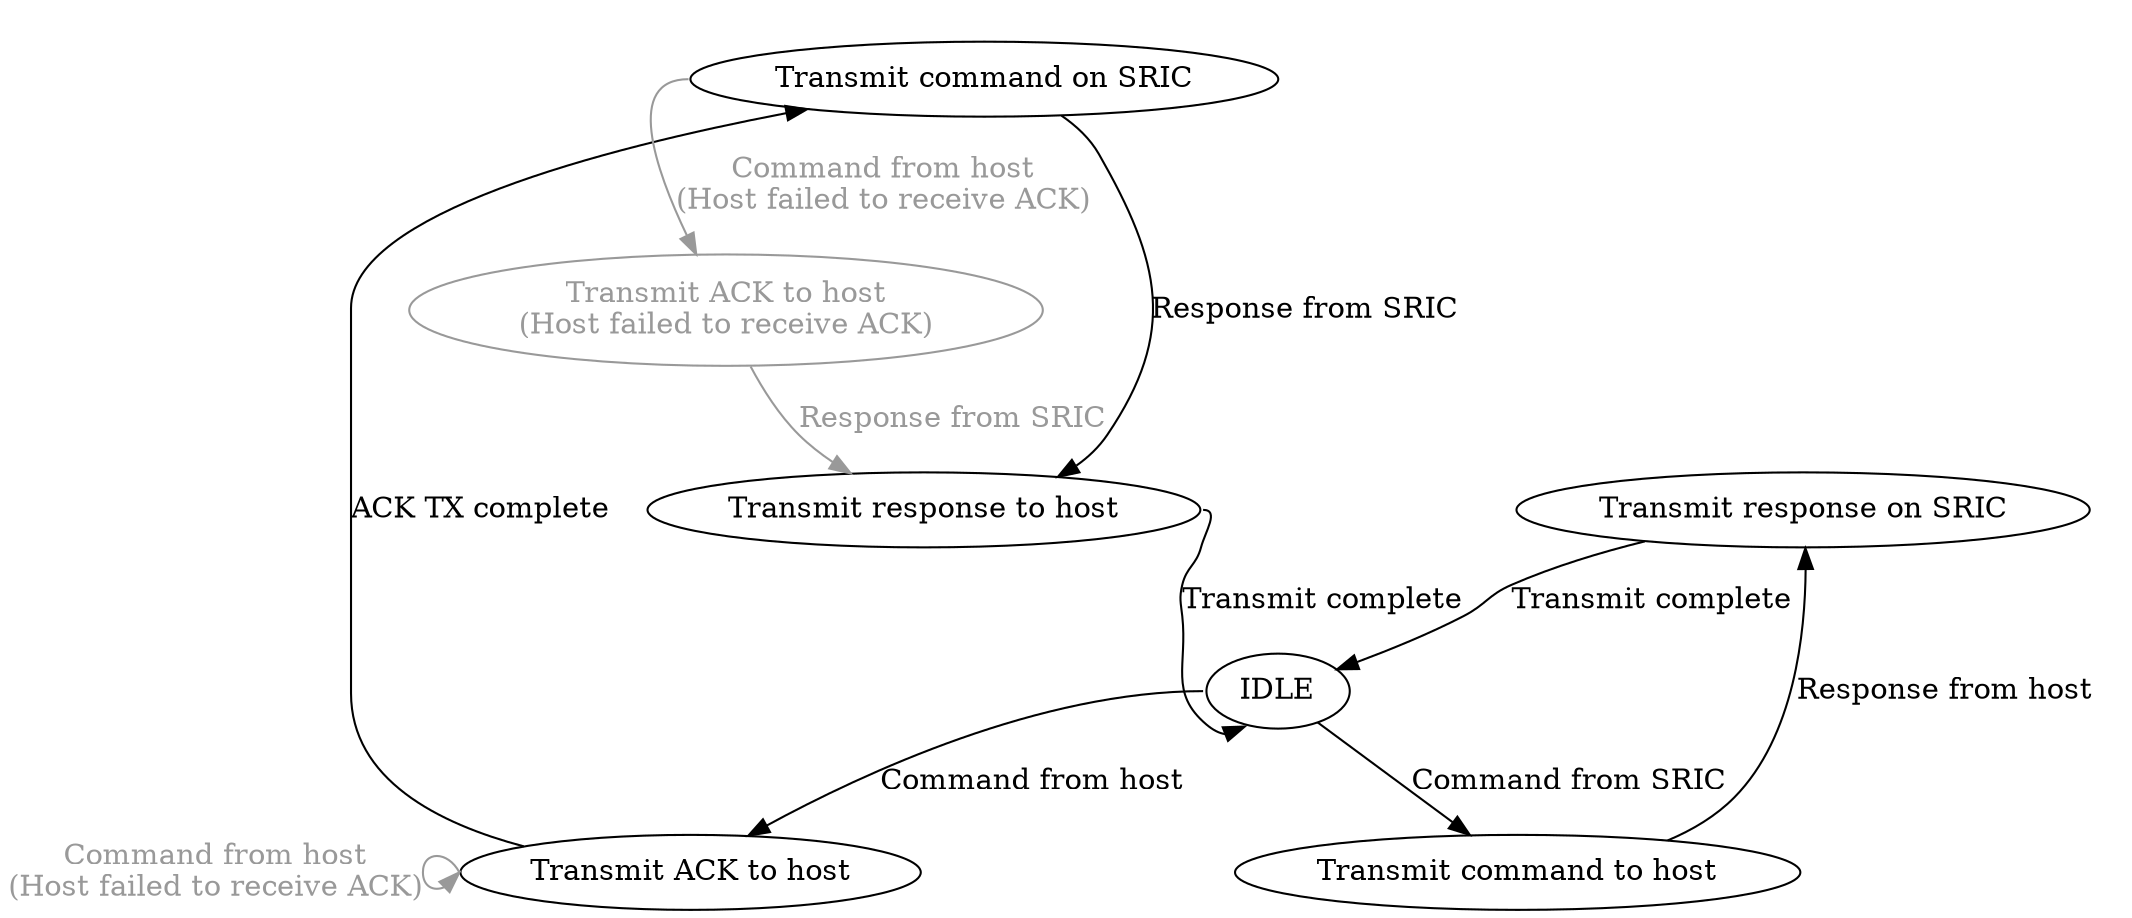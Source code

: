 digraph G {
	IDLE:w -> A [label="Command from host"];
	IDLE -> D [label="Command from SRIC"];
	{ rank = same; IDLE; }

	subgraph cluster0 {
		color = "white";
		A -> A0 [label="ACK TX complete"];
		A0 -> B [label="Response from SRIC"];
		A:w -> A:w [label="Command from host\n(Host failed to receive ACK)",color="#999999",fontcolor="#999999"];

		A0:w -> C [label="Command from host\n(Host failed to receive ACK)",color="#999999",fontcolor="#999999"];
		C -> B [label="Response from SRIC",color="#999999",fontcolor="#999999"];
		B:e -> IDLE:sw [label="Transmit complete"];
	}

	subgraph cluster1 {
		color = "white";

		D -> E [label="Response from host"];
		E -> IDLE [label="Transmit complete"];
	}

	{ rank = same; A; D; }

	A [label="Transmit ACK to host"];
	A0 [label="Transmit command on SRIC"];

	B [label="Transmit response to host"];
	C [label="Transmit ACK to host\n(Host failed to receive ACK)",color="#999999",fontcolor="#999999"];

	D [label="Transmit command to host"];
	E [label="Transmit response on SRIC"];
}
